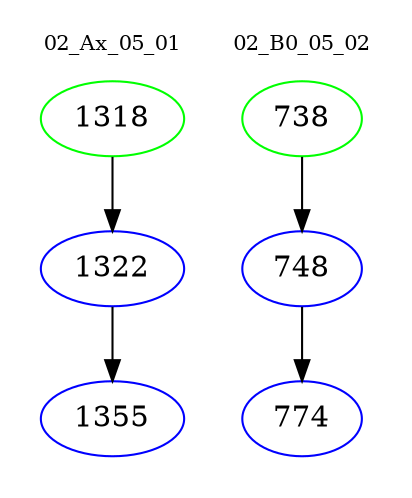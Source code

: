 digraph{
subgraph cluster_0 {
color = white
label = "02_Ax_05_01";
fontsize=10;
T0_1318 [label="1318", color="green"]
T0_1318 -> T0_1322 [color="black"]
T0_1322 [label="1322", color="blue"]
T0_1322 -> T0_1355 [color="black"]
T0_1355 [label="1355", color="blue"]
}
subgraph cluster_1 {
color = white
label = "02_B0_05_02";
fontsize=10;
T1_738 [label="738", color="green"]
T1_738 -> T1_748 [color="black"]
T1_748 [label="748", color="blue"]
T1_748 -> T1_774 [color="black"]
T1_774 [label="774", color="blue"]
}
}
